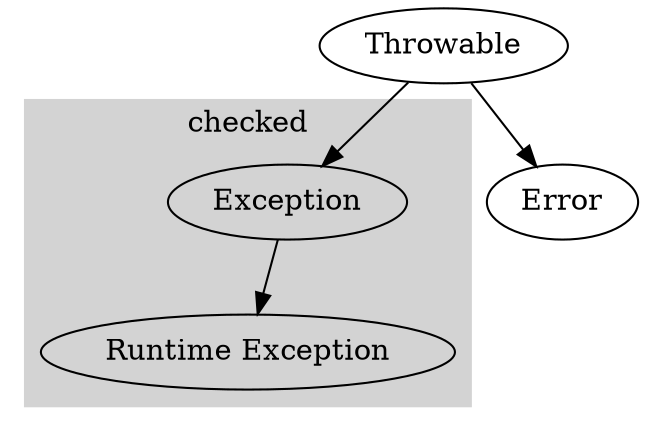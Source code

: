 digraph G {
  "Throwable" -> "Exception";
  "Throwable" -> "Error"
subgraph cluster_0 {
		style=filled;
		color=lightgrey;		
		"Exception" -> "Runtime Exception"
		label = "checked";
	}
}